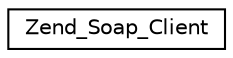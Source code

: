 digraph G
{
  edge [fontname="Helvetica",fontsize="10",labelfontname="Helvetica",labelfontsize="10"];
  node [fontname="Helvetica",fontsize="10",shape=record];
  rankdir="LR";
  Node1 [label="Zend_Soap_Client",height=0.2,width=0.4,color="black", fillcolor="white", style="filled",URL="$class_zend___soap___client.html"];
}
